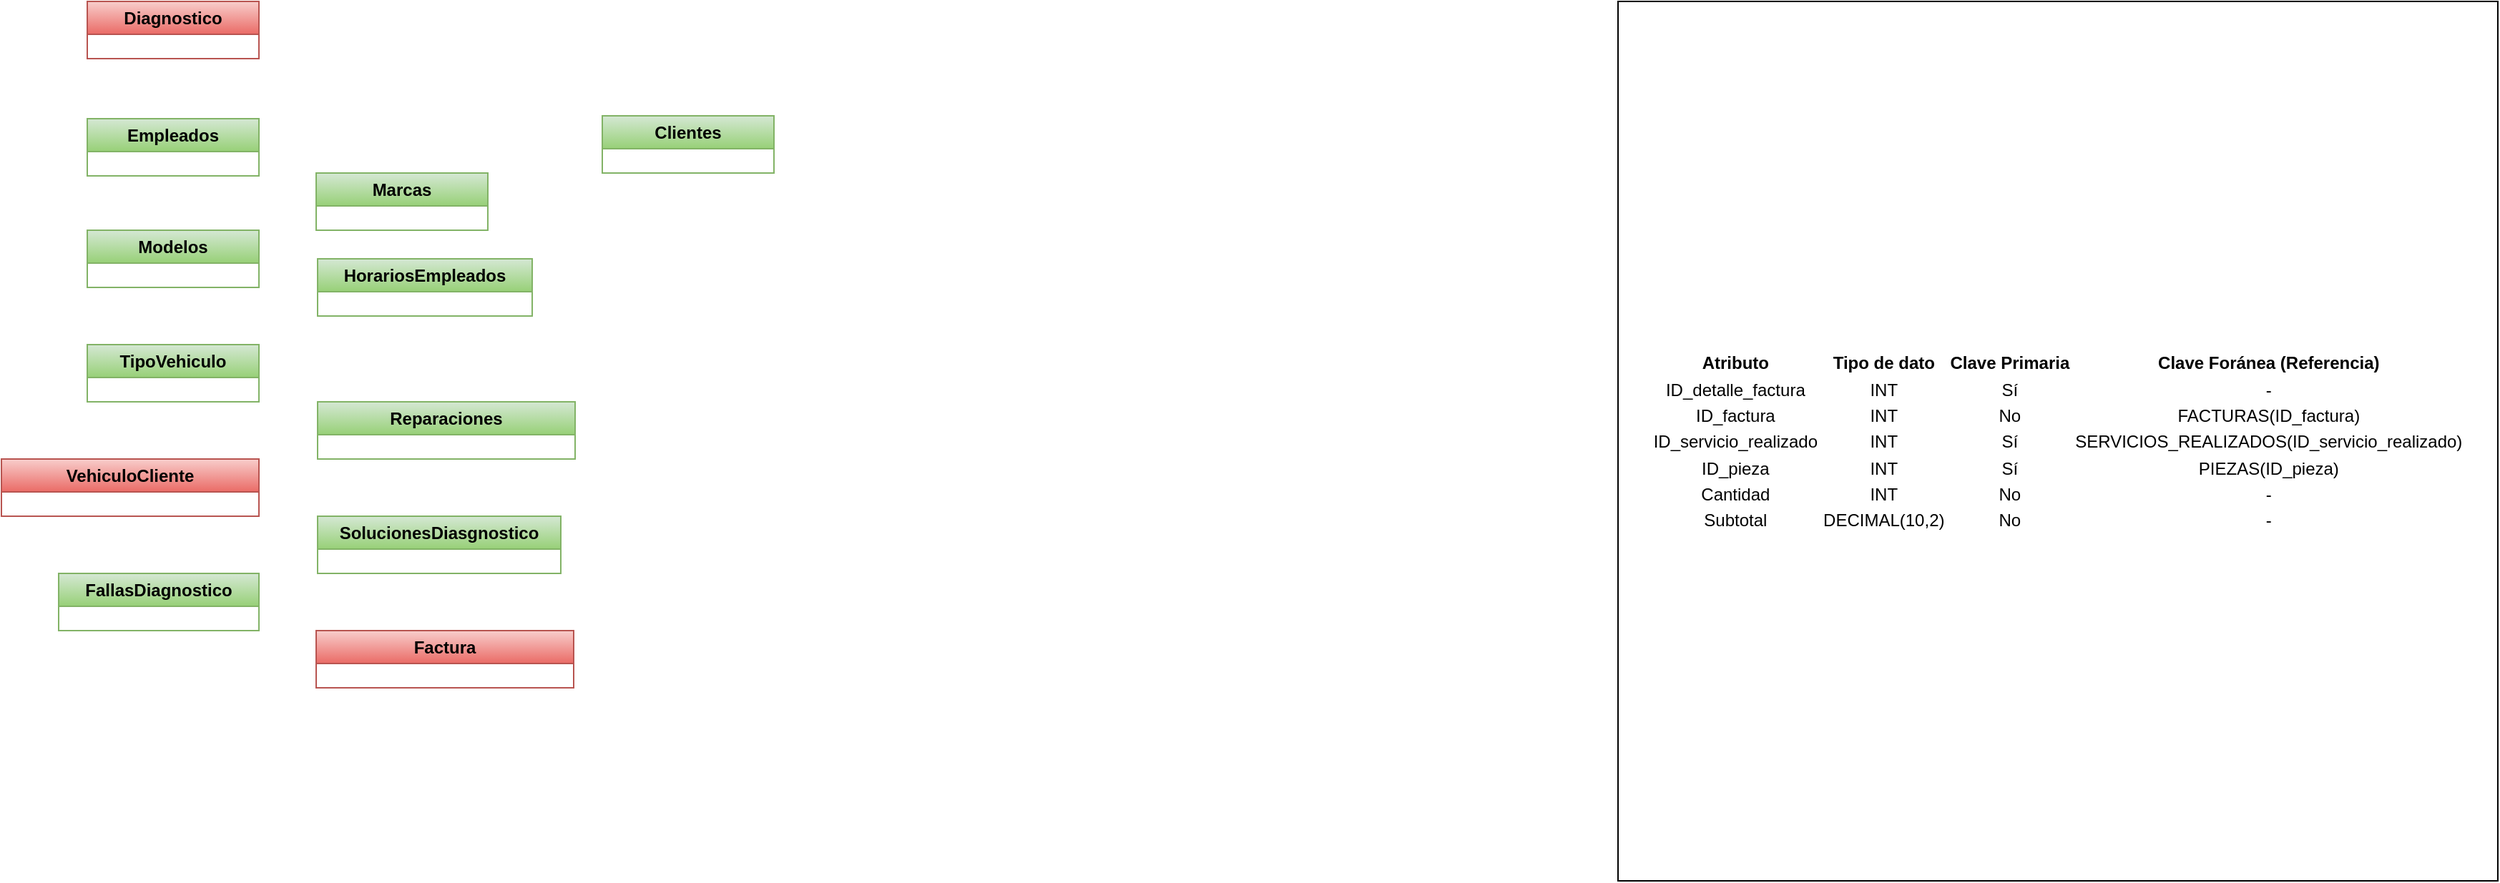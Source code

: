 <mxfile version="21.6.6" type="github">
  <diagram name="Page-1" id="T80rOR9vDIjqRzHl7qig">
    <mxGraphModel dx="864" dy="1881" grid="1" gridSize="10" guides="1" tooltips="1" connect="1" arrows="1" fold="1" page="1" pageScale="1" pageWidth="850" pageHeight="1100" math="0" shadow="0">
      <root>
        <mxCell id="0" />
        <mxCell id="1" parent="0" />
        <mxCell id="cB3qJ_cgSJbhxKvkDimK-1" value="Empleados" style="swimlane;whiteSpace=wrap;html=1;fillColor=#d5e8d4;strokeColor=#82b366;gradientColor=#97d077;" vertex="1" collapsed="1" parent="1">
          <mxGeometry x="120" y="-78" width="120" height="40" as="geometry">
            <mxRectangle x="80" y="80" width="160" height="180" as="alternateBounds" />
          </mxGeometry>
        </mxCell>
        <mxCell id="cB3qJ_cgSJbhxKvkDimK-2" value="&lt;div&gt;Id_Empleado&lt;/div&gt;&lt;div&gt;Nombre&lt;/div&gt;&lt;div&gt;Apellido&lt;/div&gt;&lt;div&gt;FechaNacimiento&lt;/div&gt;&lt;div&gt;DireccionResidencial&lt;/div&gt;&lt;div&gt;Telefono&lt;/div&gt;&lt;div&gt;Correo&lt;/div&gt;&lt;div&gt;Id_Cargo&lt;/div&gt;" style="rounded=0;whiteSpace=wrap;html=1;" vertex="1" parent="cB3qJ_cgSJbhxKvkDimK-1">
          <mxGeometry x="10" y="35" width="140" height="133" as="geometry" />
        </mxCell>
        <mxCell id="cB3qJ_cgSJbhxKvkDimK-3" value="HorariosEmpleados" style="swimlane;whiteSpace=wrap;html=1;fillColor=#d5e8d4;strokeColor=#82b366;gradientColor=#97d077;" vertex="1" collapsed="1" parent="1">
          <mxGeometry x="281" y="20" width="150" height="40" as="geometry">
            <mxRectangle x="270" y="-100" width="160" height="130" as="alternateBounds" />
          </mxGeometry>
        </mxCell>
        <mxCell id="cB3qJ_cgSJbhxKvkDimK-4" value="&lt;div&gt;Id_Horario&lt;/div&gt;&lt;div&gt;Id_Empleado&lt;/div&gt;&lt;div&gt;Fecha&lt;/div&gt;&lt;div&gt;HoraEntrada&lt;/div&gt;&lt;div&gt;HoraSalida&lt;br&gt;&lt;/div&gt;" style="rounded=0;whiteSpace=wrap;html=1;" vertex="1" parent="cB3qJ_cgSJbhxKvkDimK-3">
          <mxGeometry x="10" y="34" width="140" height="86" as="geometry" />
        </mxCell>
        <mxCell id="cB3qJ_cgSJbhxKvkDimK-8" value="Marcas" style="swimlane;whiteSpace=wrap;html=1;fillColor=#d5e8d4;strokeColor=#82b366;gradientColor=#97d077;" vertex="1" collapsed="1" parent="1">
          <mxGeometry x="280" y="-40" width="120" height="40" as="geometry">
            <mxRectangle x="320" y="120" width="130" height="100" as="alternateBounds" />
          </mxGeometry>
        </mxCell>
        <mxCell id="cB3qJ_cgSJbhxKvkDimK-9" value="&lt;div&gt;Id_Marca&lt;/div&gt;&lt;div&gt;NombreMarca&lt;br&gt;&lt;/div&gt;" style="rounded=0;whiteSpace=wrap;html=1;" vertex="1" parent="cB3qJ_cgSJbhxKvkDimK-8">
          <mxGeometry x="10" y="35" width="110" height="53" as="geometry" />
        </mxCell>
        <mxCell id="cB3qJ_cgSJbhxKvkDimK-10" value="Modelos" style="swimlane;whiteSpace=wrap;html=1;fillColor=#d5e8d4;strokeColor=#82b366;gradientColor=#97d077;" vertex="1" collapsed="1" parent="1">
          <mxGeometry x="120" width="120" height="40" as="geometry">
            <mxRectangle x="570" y="220" width="150" height="110" as="alternateBounds" />
          </mxGeometry>
        </mxCell>
        <mxCell id="cB3qJ_cgSJbhxKvkDimK-11" value="&lt;div&gt;Id_Modelo&lt;/div&gt;&lt;div&gt;Id_Marca&lt;br&gt;&lt;/div&gt;NombreModelo" style="rounded=0;whiteSpace=wrap;html=1;" vertex="1" parent="cB3qJ_cgSJbhxKvkDimK-10">
          <mxGeometry x="9" y="31" width="132" height="69" as="geometry" />
        </mxCell>
        <mxCell id="cB3qJ_cgSJbhxKvkDimK-14" value="TipoVehiculo" style="swimlane;whiteSpace=wrap;html=1;fillColor=#d5e8d4;gradientColor=#97d077;strokeColor=#82b366;" vertex="1" collapsed="1" parent="1">
          <mxGeometry x="120" y="80" width="120" height="40" as="geometry">
            <mxRectangle x="720" y="240" width="150" height="170" as="alternateBounds" />
          </mxGeometry>
        </mxCell>
        <mxCell id="cB3qJ_cgSJbhxKvkDimK-15" value="&lt;div&gt;Id_Vehiculo&lt;/div&gt;&lt;div&gt;Id_Cliente&lt;br&gt;&lt;/div&gt;&lt;div&gt;Id_TipoVehiculo&lt;/div&gt;&lt;div&gt;Id_Marca&lt;/div&gt;&lt;div&gt;Id_Modelo&lt;/div&gt;&lt;div&gt;NumeroSerie&lt;/div&gt;&lt;div&gt;Kilometraje&lt;br&gt;&lt;/div&gt;&lt;div&gt;TipoMotor&lt;br&gt;&lt;/div&gt;" style="rounded=0;whiteSpace=wrap;html=1;" vertex="1" parent="cB3qJ_cgSJbhxKvkDimK-14">
          <mxGeometry x="11" y="31" width="129" height="129" as="geometry" />
        </mxCell>
        <mxCell id="cB3qJ_cgSJbhxKvkDimK-18" value="Diagnostico" style="swimlane;whiteSpace=wrap;html=1;fillColor=#f8cecc;gradientColor=#ea6b66;strokeColor=#b85450;" vertex="1" collapsed="1" parent="1">
          <mxGeometry x="120" y="-160" width="120" height="40" as="geometry">
            <mxRectangle x="290" y="-180" width="150" height="180" as="alternateBounds" />
          </mxGeometry>
        </mxCell>
        <mxCell id="cB3qJ_cgSJbhxKvkDimK-19" value="&lt;div&gt;Id_Diagnostico&lt;/div&gt;&lt;div&gt;Id_Vehiculo&lt;/div&gt;&lt;div&gt;Id_Empleado&lt;/div&gt;&lt;div&gt;Fecha&lt;/div&gt;&lt;div&gt;Descripcion&lt;/div&gt;&lt;div&gt;FallasDetectadas&lt;/div&gt;&lt;div&gt;Solucion&lt;/div&gt;&lt;div&gt;CostoReparacion&lt;br&gt;&lt;/div&gt;" style="rounded=0;whiteSpace=wrap;html=1;" vertex="1" parent="cB3qJ_cgSJbhxKvkDimK-18">
          <mxGeometry x="9" y="31" width="131" height="139" as="geometry" />
        </mxCell>
        <mxCell id="cB3qJ_cgSJbhxKvkDimK-20" value="&lt;table&gt;&lt;thead&gt;&lt;tr&gt;&lt;th&gt;Atributo&lt;/th&gt;&lt;th&gt;Tipo de dato&lt;/th&gt;&lt;th&gt;Clave Primaria&lt;/th&gt;&lt;th&gt;Clave Foránea (Referencia)&lt;/th&gt;&lt;/tr&gt;&lt;/thead&gt;&lt;tbody&gt;&lt;tr&gt;&lt;td&gt;ID_detalle_factura&lt;/td&gt;&lt;td&gt;INT&lt;/td&gt;&lt;td&gt;Sí&lt;/td&gt;&lt;td&gt;-&lt;/td&gt;&lt;/tr&gt;&lt;tr&gt;&lt;td&gt;ID_factura&lt;/td&gt;&lt;td&gt;INT&lt;/td&gt;&lt;td&gt;No&lt;/td&gt;&lt;td&gt;FACTURAS(ID_factura)&lt;/td&gt;&lt;/tr&gt;&lt;tr&gt;&lt;td&gt;ID_servicio_realizado&lt;/td&gt;&lt;td&gt;INT&lt;/td&gt;&lt;td&gt;Sí&lt;/td&gt;&lt;td&gt;SERVICIOS_REALIZADOS(ID_servicio_realizado)&lt;/td&gt;&lt;/tr&gt;&lt;tr&gt;&lt;td&gt;ID_pieza&lt;/td&gt;&lt;td&gt;INT&lt;/td&gt;&lt;td&gt;Sí&lt;/td&gt;&lt;td&gt;PIEZAS(ID_pieza)&lt;/td&gt;&lt;/tr&gt;&lt;tr&gt;&lt;td&gt;Cantidad&lt;/td&gt;&lt;td&gt;INT&lt;/td&gt;&lt;td&gt;No&lt;/td&gt;&lt;td&gt;-&lt;/td&gt;&lt;/tr&gt;&lt;tr&gt;&lt;td&gt;Subtotal&lt;/td&gt;&lt;td&gt;DECIMAL(10,2)&lt;/td&gt;&lt;td&gt;No&lt;/td&gt;&lt;td&gt;-&lt;/td&gt;&lt;/tr&gt;&lt;/tbody&gt;&lt;/table&gt;" style="whiteSpace=wrap;html=1;aspect=fixed;" vertex="1" parent="1">
          <mxGeometry x="1190" y="-160" width="615" height="615" as="geometry" />
        </mxCell>
        <mxCell id="cB3qJ_cgSJbhxKvkDimK-21" value="SolucionesDiasgnostico" style="swimlane;whiteSpace=wrap;html=1;fillColor=#d5e8d4;gradientColor=#97d077;strokeColor=#82b366;" vertex="1" collapsed="1" parent="1">
          <mxGeometry x="281" y="200" width="170" height="40" as="geometry">
            <mxRectangle x="70" y="580" width="170" height="120" as="alternateBounds" />
          </mxGeometry>
        </mxCell>
        <mxCell id="cB3qJ_cgSJbhxKvkDimK-22" value="&lt;div&gt;Id_SolucionDiagnostico&lt;/div&gt;&lt;div&gt;Id_Diagnostico&lt;/div&gt;&lt;div&gt;DescripcionSolucion&lt;/div&gt;" style="rounded=0;whiteSpace=wrap;html=1;" vertex="1" parent="cB3qJ_cgSJbhxKvkDimK-21">
          <mxGeometry x="10" y="33" width="150" height="77" as="geometry" />
        </mxCell>
        <mxCell id="cB3qJ_cgSJbhxKvkDimK-23" value="FallasDiagnostico" style="swimlane;whiteSpace=wrap;html=1;fillColor=#d5e8d4;gradientColor=#97d077;strokeColor=#82b366;" vertex="1" collapsed="1" parent="1">
          <mxGeometry x="100" y="240" width="140" height="40" as="geometry">
            <mxRectangle x="570" y="390" width="200" height="105" as="alternateBounds" />
          </mxGeometry>
        </mxCell>
        <mxCell id="cB3qJ_cgSJbhxKvkDimK-24" value="&lt;div&gt;Id_FallasDiagnostico&lt;/div&gt;&lt;div&gt;Id_DIagnostico&lt;/div&gt;&lt;div&gt;DescripcionFalla&lt;/div&gt;" style="rounded=0;whiteSpace=wrap;html=1;" vertex="1" parent="cB3qJ_cgSJbhxKvkDimK-23">
          <mxGeometry x="10" y="33" width="180" height="60" as="geometry" />
        </mxCell>
        <mxCell id="cB3qJ_cgSJbhxKvkDimK-26" value="Clientes" style="swimlane;whiteSpace=wrap;html=1;fillColor=#d5e8d4;gradientColor=#97d077;strokeColor=#82b366;" vertex="1" collapsed="1" parent="1">
          <mxGeometry x="480" y="-80" width="120" height="40" as="geometry">
            <mxRectangle x="485" y="-90" width="135" height="140" as="alternateBounds" />
          </mxGeometry>
        </mxCell>
        <mxCell id="cB3qJ_cgSJbhxKvkDimK-27" value="&lt;div&gt;Id_Clientes&lt;/div&gt;&lt;div&gt;Nombre&lt;/div&gt;&lt;div&gt;Apellido&lt;/div&gt;&lt;div&gt;Telefono&lt;br&gt;&lt;/div&gt;&lt;div&gt;Correo&lt;/div&gt;&lt;div&gt;Direccion&lt;br&gt;&lt;/div&gt;" style="rounded=0;whiteSpace=wrap;html=1;" vertex="1" parent="cB3qJ_cgSJbhxKvkDimK-26">
          <mxGeometry x="11" y="33" width="113" height="97" as="geometry" />
        </mxCell>
        <mxCell id="cB3qJ_cgSJbhxKvkDimK-29" value="VehiculoCliente" style="swimlane;whiteSpace=wrap;html=1;fillColor=#f8cecc;gradientColor=#ea6b66;strokeColor=#b85450;" vertex="1" collapsed="1" parent="1">
          <mxGeometry x="60" y="160" width="180" height="40" as="geometry">
            <mxRectangle x="440" y="80" width="140" height="140" as="alternateBounds" />
          </mxGeometry>
        </mxCell>
        <mxCell id="cB3qJ_cgSJbhxKvkDimK-30" value="&lt;div&gt;Id_VehiculoCliente&lt;/div&gt;&lt;div&gt;Id_Vehiculo&lt;/div&gt;&lt;div&gt;Id_Cliente&lt;/div&gt;&lt;div&gt;FechaCompra&lt;/div&gt;&lt;div&gt;KilometrajeInicial&lt;br&gt;&lt;/div&gt;" style="rounded=0;whiteSpace=wrap;html=1;" vertex="1" parent="cB3qJ_cgSJbhxKvkDimK-29">
          <mxGeometry x="11" y="33" width="119" height="97" as="geometry" />
        </mxCell>
        <mxCell id="cB3qJ_cgSJbhxKvkDimK-36" value="Factura" style="swimlane;whiteSpace=wrap;html=1;fillColor=#f8cecc;gradientColor=#ea6b66;strokeColor=#b85450;startSize=23;" vertex="1" collapsed="1" parent="1">
          <mxGeometry x="280" y="280" width="180" height="40" as="geometry">
            <mxRectangle x="340" y="340" width="180" height="220" as="alternateBounds" />
          </mxGeometry>
        </mxCell>
        <mxCell id="cB3qJ_cgSJbhxKvkDimK-37" value="&lt;div&gt;Id_Factura&lt;/div&gt;&lt;div&gt;FechaEmision&lt;/div&gt;&lt;div&gt;Id_Cliente&lt;/div&gt;&lt;div&gt;Id_Vehiculo&lt;/div&gt;&lt;div&gt;Id_Diagnostico&lt;/div&gt;&lt;div&gt;Id_Reparacion&lt;/div&gt;&lt;div&gt;Subtotal&lt;/div&gt;&lt;div&gt;Impuestos&lt;/div&gt;&lt;div&gt;Descuentos&lt;/div&gt;&lt;div&gt;Total&lt;br&gt;&lt;/div&gt;" style="rounded=0;whiteSpace=wrap;html=1;" vertex="1" parent="cB3qJ_cgSJbhxKvkDimK-36">
          <mxGeometry x="16" y="37" width="150" height="170" as="geometry" />
        </mxCell>
        <mxCell id="cB3qJ_cgSJbhxKvkDimK-38" value="Reparaciones" style="swimlane;whiteSpace=wrap;html=1;fillColor=#d5e8d4;gradientColor=#97d077;strokeColor=#82b366;startSize=23;" vertex="1" collapsed="1" parent="1">
          <mxGeometry x="281" y="120" width="180" height="40" as="geometry">
            <mxRectangle x="281" y="60" width="190" height="140" as="alternateBounds" />
          </mxGeometry>
        </mxCell>
        <mxCell id="cB3qJ_cgSJbhxKvkDimK-39" value="&lt;div&gt;Id_Reparaciones&lt;/div&gt;&lt;div&gt;Fecha&lt;/div&gt;&lt;div&gt;Id_Diagnostico&lt;br&gt;&lt;/div&gt;&lt;div&gt;Id_Factura&lt;/div&gt;&lt;div&gt;Id_Cliente&lt;/div&gt;&lt;div&gt;Id_vehiculo&lt;br&gt;&lt;/div&gt;" style="rounded=0;whiteSpace=wrap;html=1;" vertex="1" parent="cB3qJ_cgSJbhxKvkDimK-38">
          <mxGeometry x="11" y="33" width="169" height="97" as="geometry" />
        </mxCell>
      </root>
    </mxGraphModel>
  </diagram>
</mxfile>
